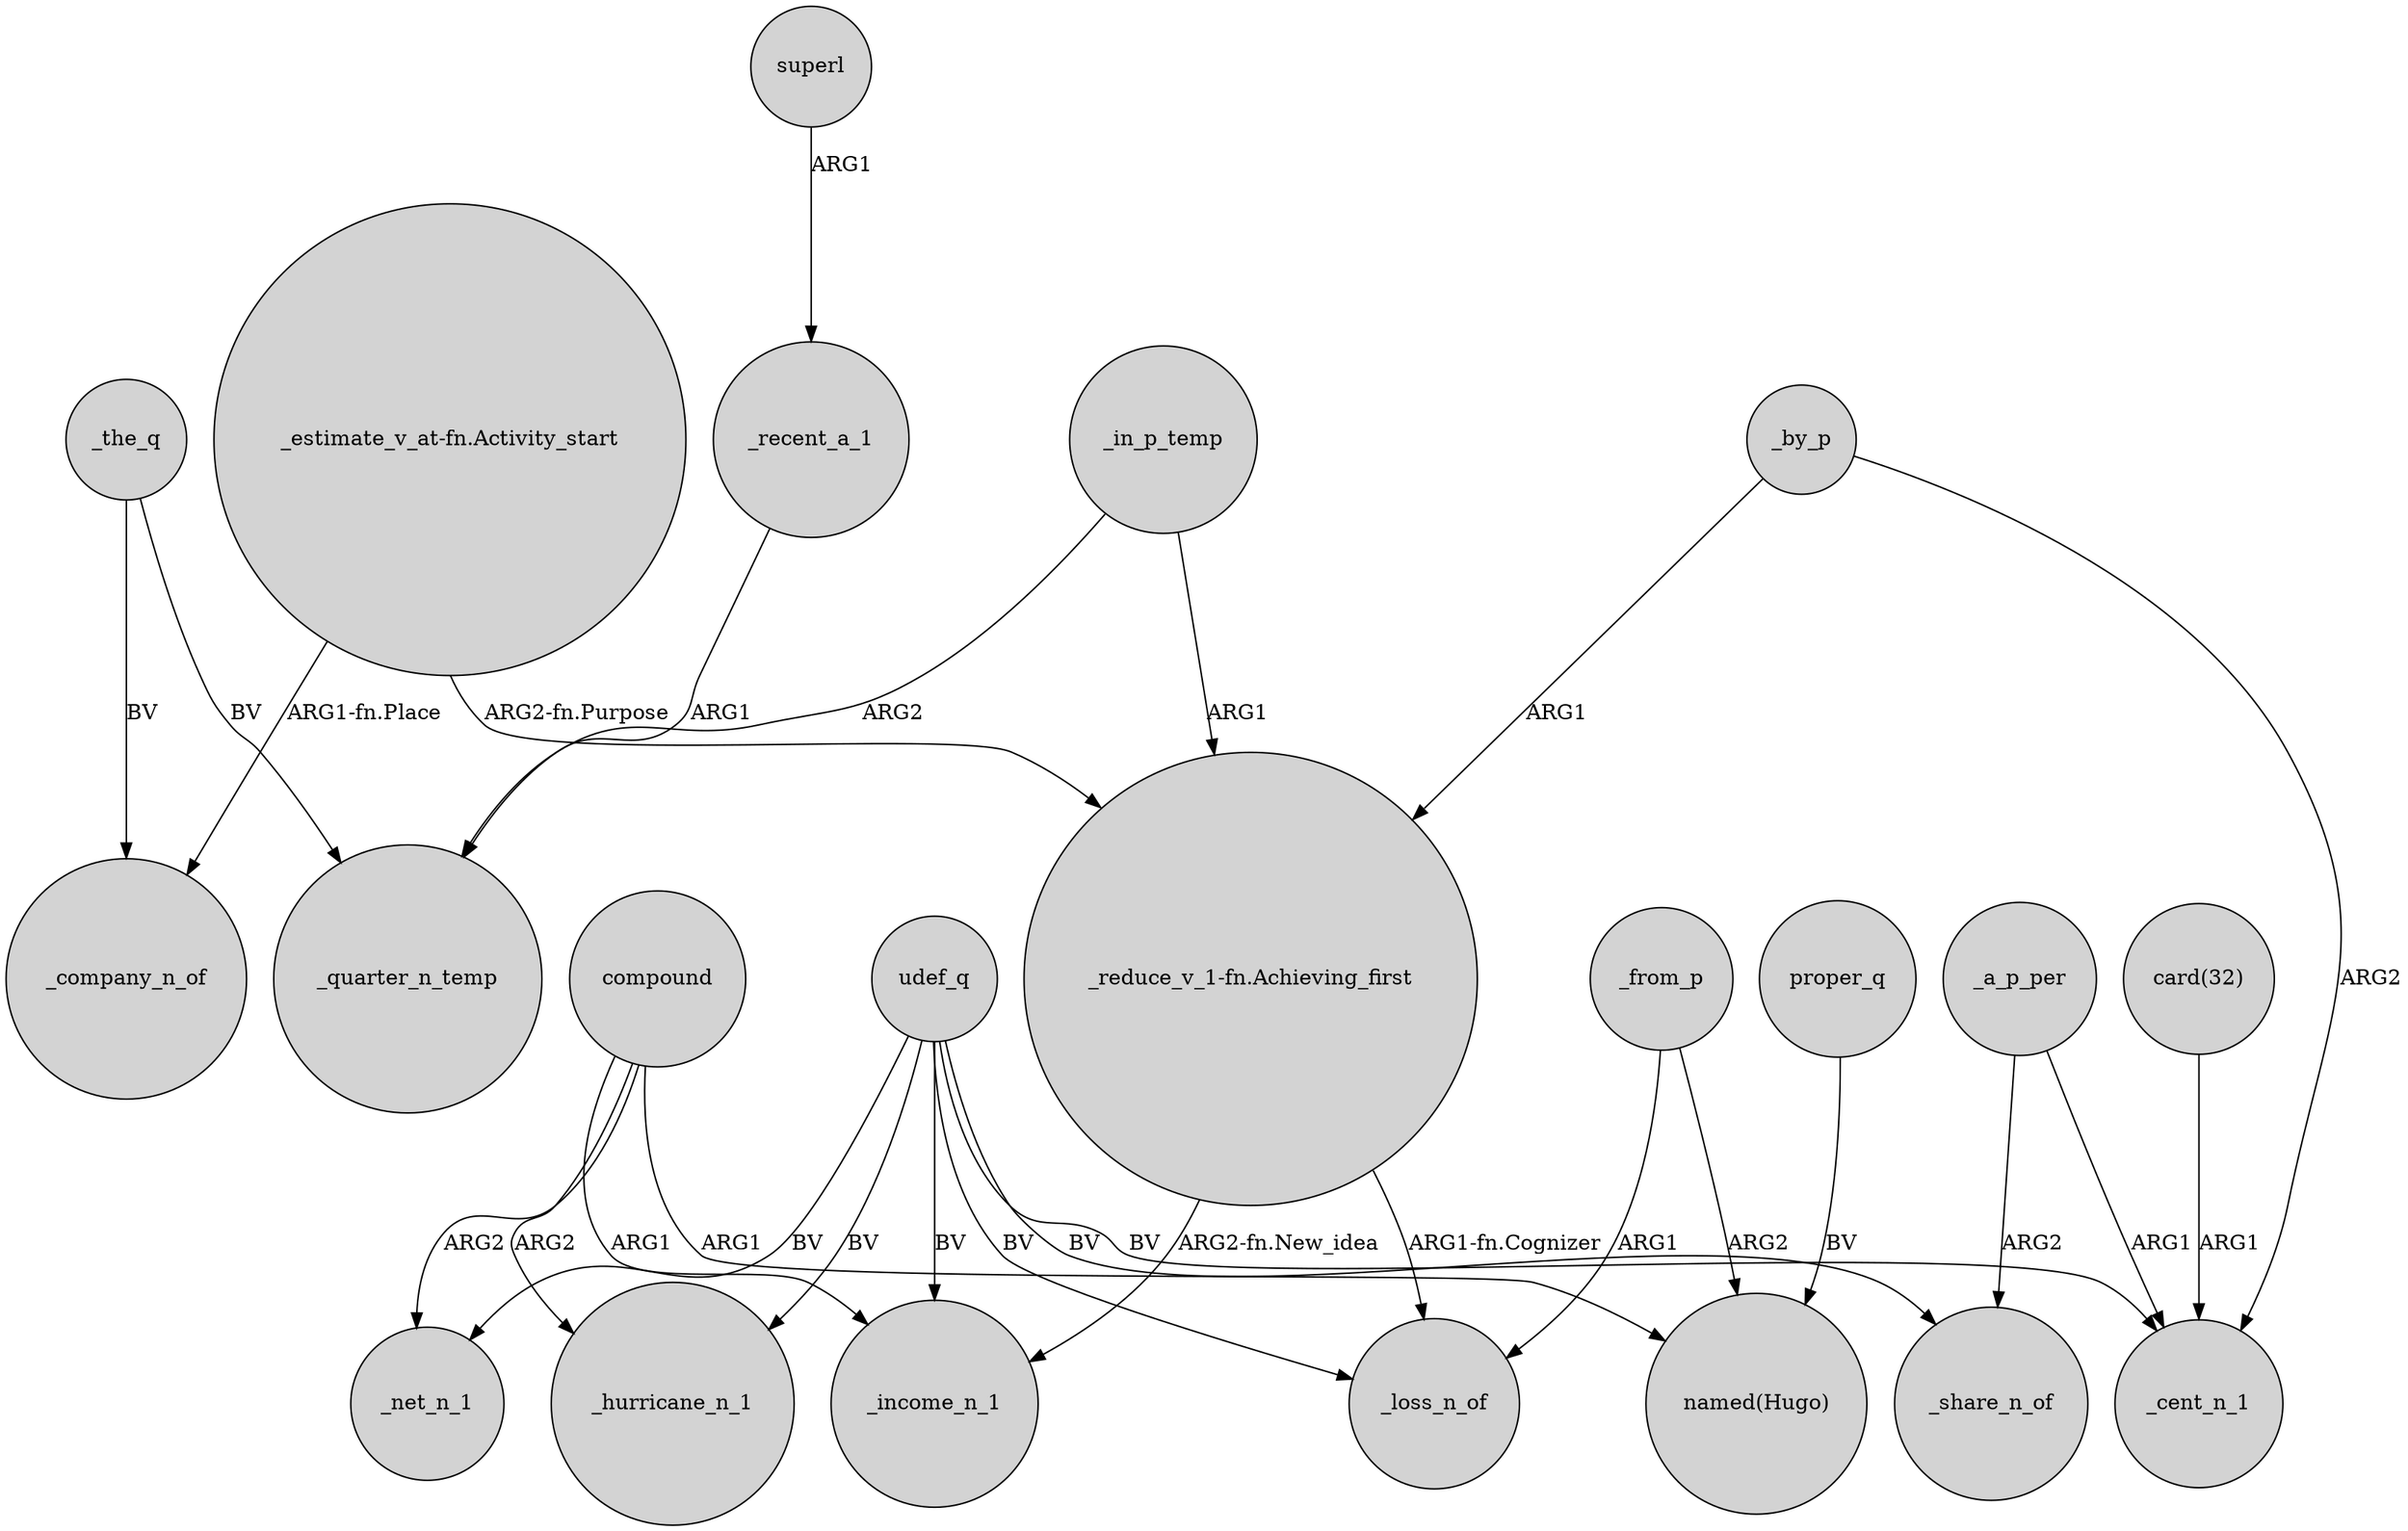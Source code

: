 digraph {
	node [shape=circle style=filled]
	_in_p_temp -> _quarter_n_temp [label=ARG2]
	compound -> _net_n_1 [label=ARG2]
	compound -> "named(Hugo)" [label=ARG1]
	_a_p_per -> _cent_n_1 [label=ARG1]
	_by_p -> "_reduce_v_1-fn.Achieving_first" [label=ARG1]
	udef_q -> _income_n_1 [label=BV]
	"_reduce_v_1-fn.Achieving_first" -> _income_n_1 [label="ARG2-fn.New_idea"]
	compound -> _hurricane_n_1 [label=ARG2]
	_the_q -> _quarter_n_temp [label=BV]
	proper_q -> "named(Hugo)" [label=BV]
	"card(32)" -> _cent_n_1 [label=ARG1]
	"_reduce_v_1-fn.Achieving_first" -> _loss_n_of [label="ARG1-fn.Cognizer"]
	_from_p -> "named(Hugo)" [label=ARG2]
	udef_q -> _cent_n_1 [label=BV]
	compound -> _income_n_1 [label=ARG1]
	_a_p_per -> _share_n_of [label=ARG2]
	udef_q -> _share_n_of [label=BV]
	udef_q -> _net_n_1 [label=BV]
	udef_q -> _loss_n_of [label=BV]
	_recent_a_1 -> _quarter_n_temp [label=ARG1]
	_in_p_temp -> "_reduce_v_1-fn.Achieving_first" [label=ARG1]
	udef_q -> _hurricane_n_1 [label=BV]
	_by_p -> _cent_n_1 [label=ARG2]
	superl -> _recent_a_1 [label=ARG1]
	_from_p -> _loss_n_of [label=ARG1]
	_the_q -> _company_n_of [label=BV]
	"_estimate_v_at-fn.Activity_start" -> _company_n_of [label="ARG1-fn.Place"]
	"_estimate_v_at-fn.Activity_start" -> "_reduce_v_1-fn.Achieving_first" [label="ARG2-fn.Purpose"]
}
